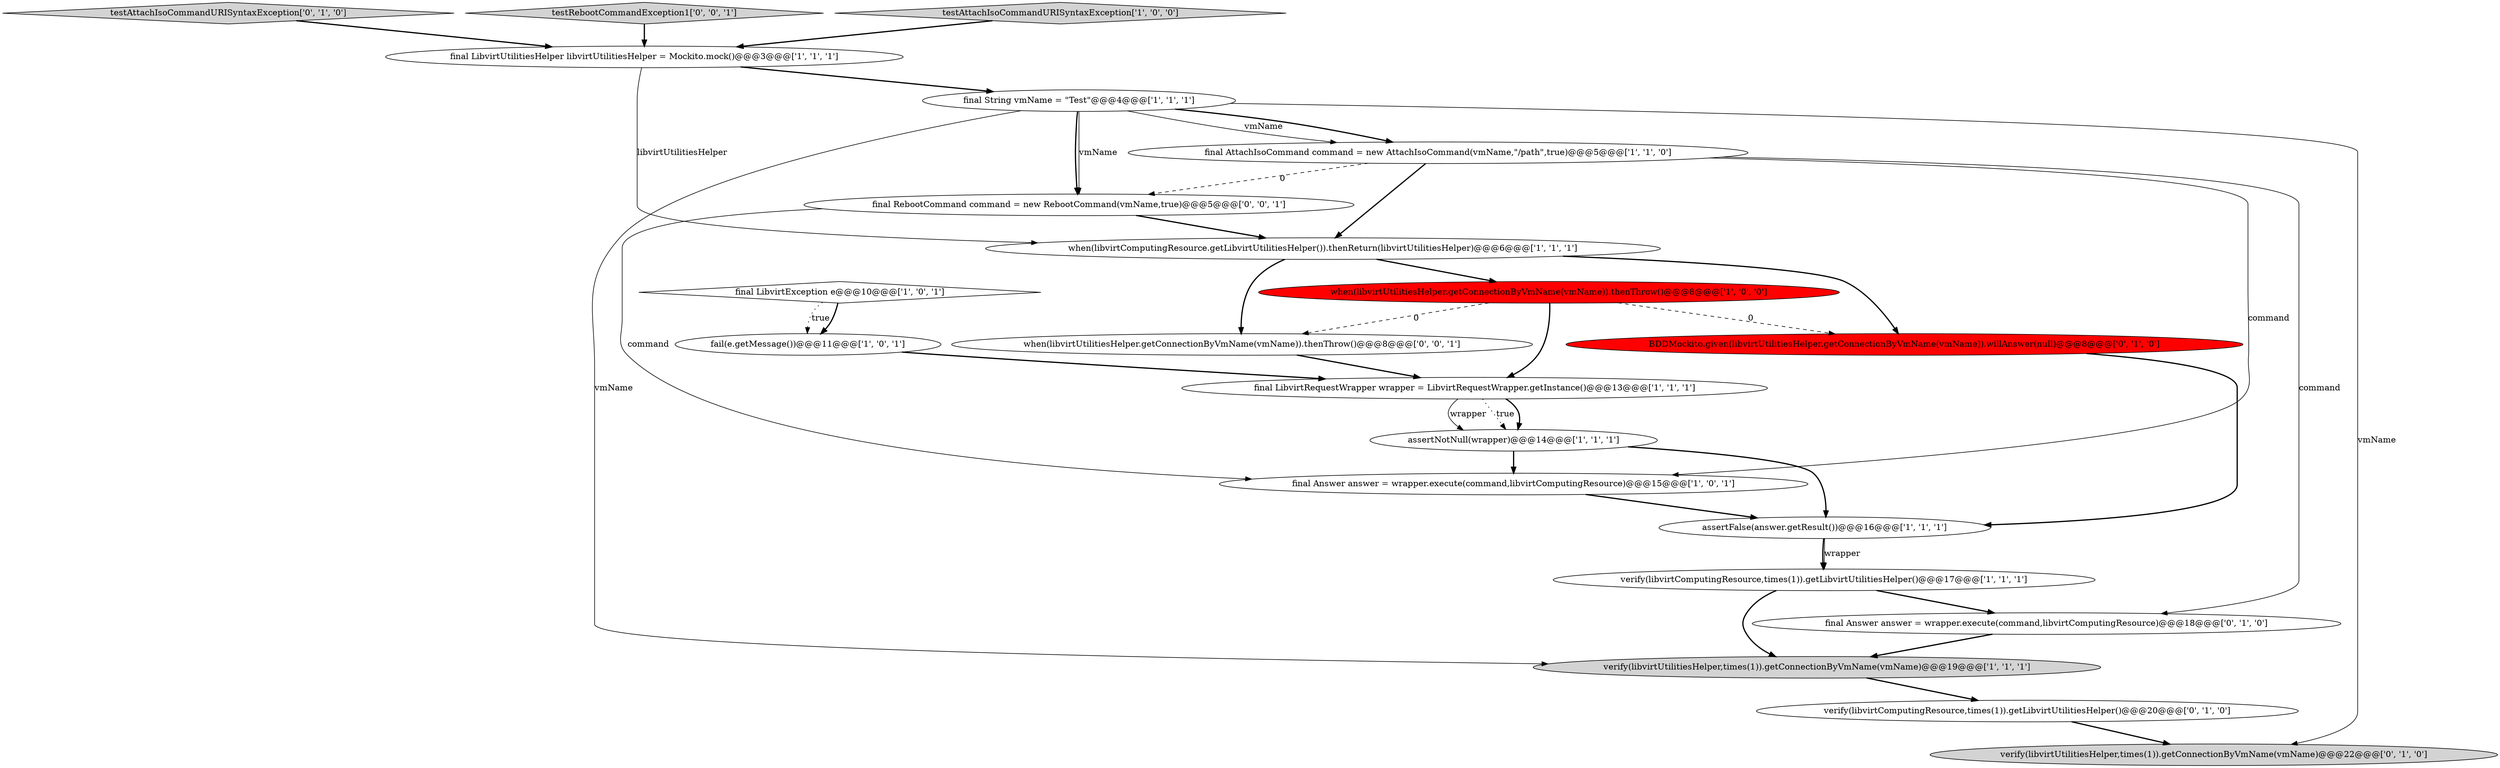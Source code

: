 digraph {
9 [style = filled, label = "verify(libvirtComputingResource,times(1)).getLibvirtUtilitiesHelper()@@@17@@@['1', '1', '1']", fillcolor = white, shape = ellipse image = "AAA0AAABBB1BBB"];
12 [style = filled, label = "assertFalse(answer.getResult())@@@16@@@['1', '1', '1']", fillcolor = white, shape = ellipse image = "AAA0AAABBB1BBB"];
19 [style = filled, label = "when(libvirtUtilitiesHelper.getConnectionByVmName(vmName)).thenThrow()@@@8@@@['0', '0', '1']", fillcolor = white, shape = ellipse image = "AAA0AAABBB3BBB"];
6 [style = filled, label = "final LibvirtRequestWrapper wrapper = LibvirtRequestWrapper.getInstance()@@@13@@@['1', '1', '1']", fillcolor = white, shape = ellipse image = "AAA0AAABBB1BBB"];
14 [style = filled, label = "verify(libvirtUtilitiesHelper,times(1)).getConnectionByVmName(vmName)@@@22@@@['0', '1', '0']", fillcolor = lightgray, shape = ellipse image = "AAA0AAABBB2BBB"];
5 [style = filled, label = "verify(libvirtUtilitiesHelper,times(1)).getConnectionByVmName(vmName)@@@19@@@['1', '1', '1']", fillcolor = lightgray, shape = ellipse image = "AAA0AAABBB1BBB"];
3 [style = filled, label = "when(libvirtComputingResource.getLibvirtUtilitiesHelper()).thenReturn(libvirtUtilitiesHelper)@@@6@@@['1', '1', '1']", fillcolor = white, shape = ellipse image = "AAA0AAABBB1BBB"];
0 [style = filled, label = "final String vmName = \"Test\"@@@4@@@['1', '1', '1']", fillcolor = white, shape = ellipse image = "AAA0AAABBB1BBB"];
16 [style = filled, label = "testAttachIsoCommandURISyntaxException['0', '1', '0']", fillcolor = lightgray, shape = diamond image = "AAA0AAABBB2BBB"];
1 [style = filled, label = "final Answer answer = wrapper.execute(command,libvirtComputingResource)@@@15@@@['1', '0', '1']", fillcolor = white, shape = ellipse image = "AAA0AAABBB1BBB"];
8 [style = filled, label = "final LibvirtException e@@@10@@@['1', '0', '1']", fillcolor = white, shape = diamond image = "AAA0AAABBB1BBB"];
10 [style = filled, label = "assertNotNull(wrapper)@@@14@@@['1', '1', '1']", fillcolor = white, shape = ellipse image = "AAA0AAABBB1BBB"];
15 [style = filled, label = "verify(libvirtComputingResource,times(1)).getLibvirtUtilitiesHelper()@@@20@@@['0', '1', '0']", fillcolor = white, shape = ellipse image = "AAA0AAABBB2BBB"];
17 [style = filled, label = "final Answer answer = wrapper.execute(command,libvirtComputingResource)@@@18@@@['0', '1', '0']", fillcolor = white, shape = ellipse image = "AAA0AAABBB2BBB"];
21 [style = filled, label = "testRebootCommandException1['0', '0', '1']", fillcolor = lightgray, shape = diamond image = "AAA0AAABBB3BBB"];
2 [style = filled, label = "final LibvirtUtilitiesHelper libvirtUtilitiesHelper = Mockito.mock()@@@3@@@['1', '1', '1']", fillcolor = white, shape = ellipse image = "AAA0AAABBB1BBB"];
4 [style = filled, label = "fail(e.getMessage())@@@11@@@['1', '0', '1']", fillcolor = white, shape = ellipse image = "AAA0AAABBB1BBB"];
7 [style = filled, label = "final AttachIsoCommand command = new AttachIsoCommand(vmName,\"/path\",true)@@@5@@@['1', '1', '0']", fillcolor = white, shape = ellipse image = "AAA0AAABBB1BBB"];
11 [style = filled, label = "when(libvirtUtilitiesHelper.getConnectionByVmName(vmName)).thenThrow()@@@8@@@['1', '0', '0']", fillcolor = red, shape = ellipse image = "AAA1AAABBB1BBB"];
18 [style = filled, label = "BDDMockito.given(libvirtUtilitiesHelper.getConnectionByVmName(vmName)).willAnswer(null)@@@8@@@['0', '1', '0']", fillcolor = red, shape = ellipse image = "AAA1AAABBB2BBB"];
20 [style = filled, label = "final RebootCommand command = new RebootCommand(vmName,true)@@@5@@@['0', '0', '1']", fillcolor = white, shape = ellipse image = "AAA0AAABBB3BBB"];
13 [style = filled, label = "testAttachIsoCommandURISyntaxException['1', '0', '0']", fillcolor = lightgray, shape = diamond image = "AAA0AAABBB1BBB"];
7->17 [style = solid, label="command"];
17->5 [style = bold, label=""];
15->14 [style = bold, label=""];
4->6 [style = bold, label=""];
0->14 [style = solid, label="vmName"];
7->1 [style = solid, label="command"];
11->6 [style = bold, label=""];
3->11 [style = bold, label=""];
18->12 [style = bold, label=""];
7->20 [style = dashed, label="0"];
5->15 [style = bold, label=""];
9->17 [style = bold, label=""];
0->20 [style = solid, label="vmName"];
20->3 [style = bold, label=""];
16->2 [style = bold, label=""];
6->10 [style = solid, label="wrapper"];
12->9 [style = bold, label=""];
19->6 [style = bold, label=""];
0->5 [style = solid, label="vmName"];
12->9 [style = solid, label="wrapper"];
20->1 [style = solid, label="command"];
8->4 [style = dotted, label="true"];
7->3 [style = bold, label=""];
21->2 [style = bold, label=""];
0->7 [style = bold, label=""];
3->18 [style = bold, label=""];
2->3 [style = solid, label="libvirtUtilitiesHelper"];
6->10 [style = dotted, label="true"];
2->0 [style = bold, label=""];
3->19 [style = bold, label=""];
11->19 [style = dashed, label="0"];
10->12 [style = bold, label=""];
11->18 [style = dashed, label="0"];
6->10 [style = bold, label=""];
1->12 [style = bold, label=""];
9->5 [style = bold, label=""];
0->20 [style = bold, label=""];
8->4 [style = bold, label=""];
10->1 [style = bold, label=""];
0->7 [style = solid, label="vmName"];
13->2 [style = bold, label=""];
}
